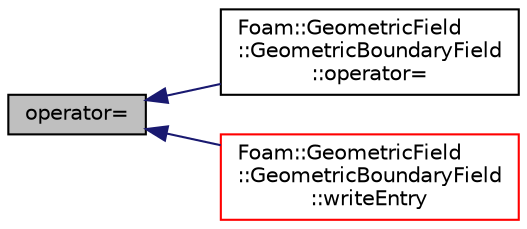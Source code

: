 digraph "operator="
{
  bgcolor="transparent";
  edge [fontname="Helvetica",fontsize="10",labelfontname="Helvetica",labelfontsize="10"];
  node [fontname="Helvetica",fontsize="10",shape=record];
  rankdir="LR";
  Node1 [label="operator=",height=0.2,width=0.4,color="black", fillcolor="grey75", style="filled", fontcolor="black"];
  Node1 -> Node2 [dir="back",color="midnightblue",fontsize="10",style="solid",fontname="Helvetica"];
  Node2 [label="Foam::GeometricField\l::GeometricBoundaryField\l::operator=",height=0.2,width=0.4,color="black",URL="$a00923.html#aebd37e6eee388234e24dca1c6404eb98",tooltip="Assignment to FieldField<PatchField, Type> "];
  Node1 -> Node3 [dir="back",color="midnightblue",fontsize="10",style="solid",fontname="Helvetica"];
  Node3 [label="Foam::GeometricField\l::GeometricBoundaryField\l::writeEntry",height=0.2,width=0.4,color="red",URL="$a00923.html#a37ca48bb95f2d19dd4468d303314fe3c",tooltip="Write boundary field as dictionary entry. "];
}
